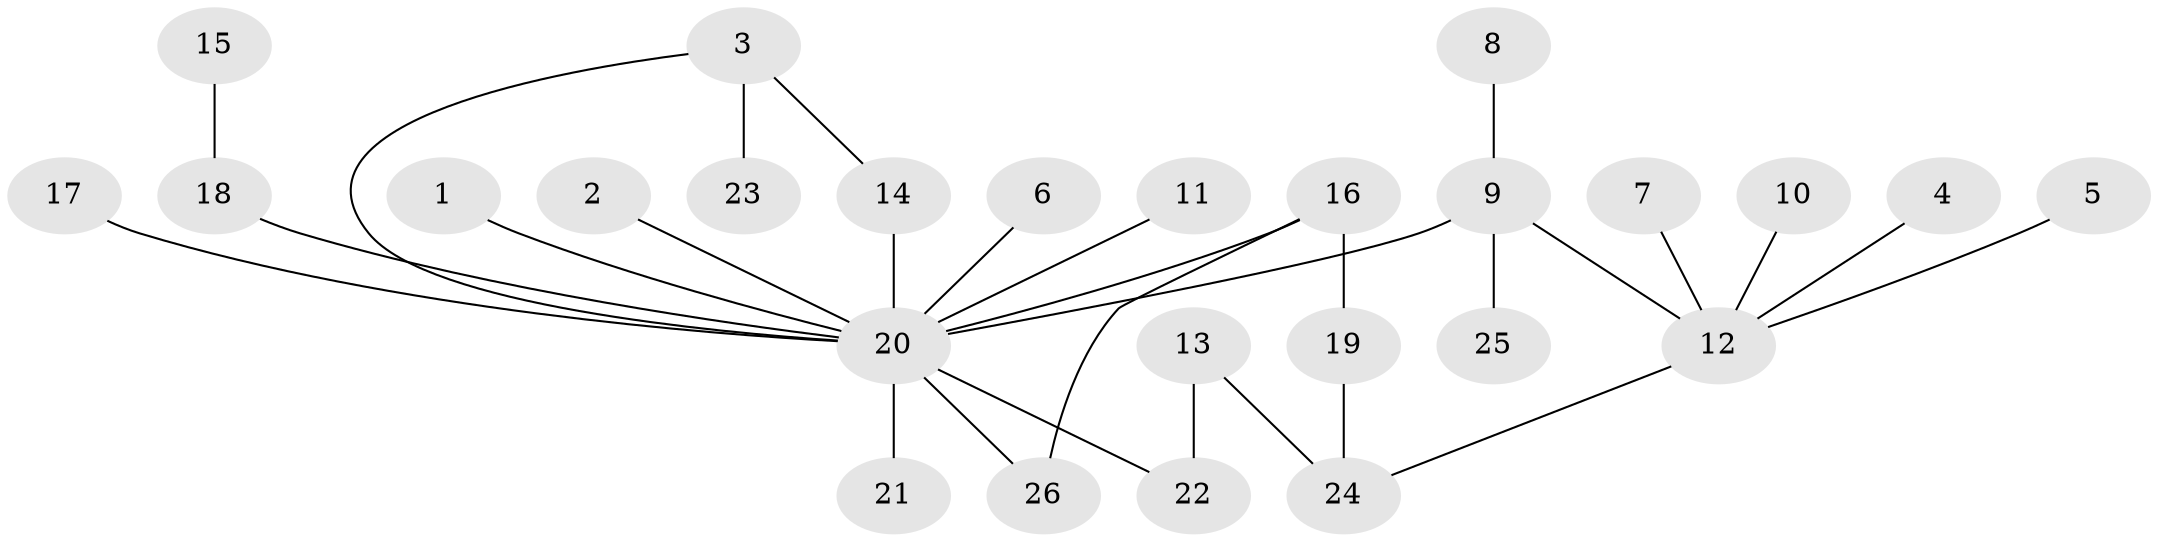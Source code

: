 // original degree distribution, {16: 0.015625, 3: 0.109375, 5: 0.0625, 1: 0.671875, 6: 0.015625, 2: 0.0625, 8: 0.015625, 4: 0.046875}
// Generated by graph-tools (version 1.1) at 2025/36/03/04/25 23:36:51]
// undirected, 26 vertices, 29 edges
graph export_dot {
  node [color=gray90,style=filled];
  1;
  2;
  3;
  4;
  5;
  6;
  7;
  8;
  9;
  10;
  11;
  12;
  13;
  14;
  15;
  16;
  17;
  18;
  19;
  20;
  21;
  22;
  23;
  24;
  25;
  26;
  1 -- 20 [weight=1.0];
  2 -- 20 [weight=1.0];
  3 -- 14 [weight=1.0];
  3 -- 20 [weight=1.0];
  3 -- 23 [weight=1.0];
  4 -- 12 [weight=1.0];
  5 -- 12 [weight=1.0];
  6 -- 20 [weight=1.0];
  7 -- 12 [weight=1.0];
  8 -- 9 [weight=1.0];
  9 -- 12 [weight=1.0];
  9 -- 20 [weight=1.0];
  9 -- 25 [weight=1.0];
  10 -- 12 [weight=1.0];
  11 -- 20 [weight=1.0];
  12 -- 24 [weight=1.0];
  13 -- 22 [weight=1.0];
  13 -- 24 [weight=1.0];
  14 -- 20 [weight=1.0];
  15 -- 18 [weight=1.0];
  16 -- 19 [weight=1.0];
  16 -- 20 [weight=1.0];
  16 -- 26 [weight=1.0];
  17 -- 20 [weight=1.0];
  18 -- 20 [weight=1.0];
  19 -- 24 [weight=1.0];
  20 -- 21 [weight=1.0];
  20 -- 22 [weight=1.0];
  20 -- 26 [weight=1.0];
}
